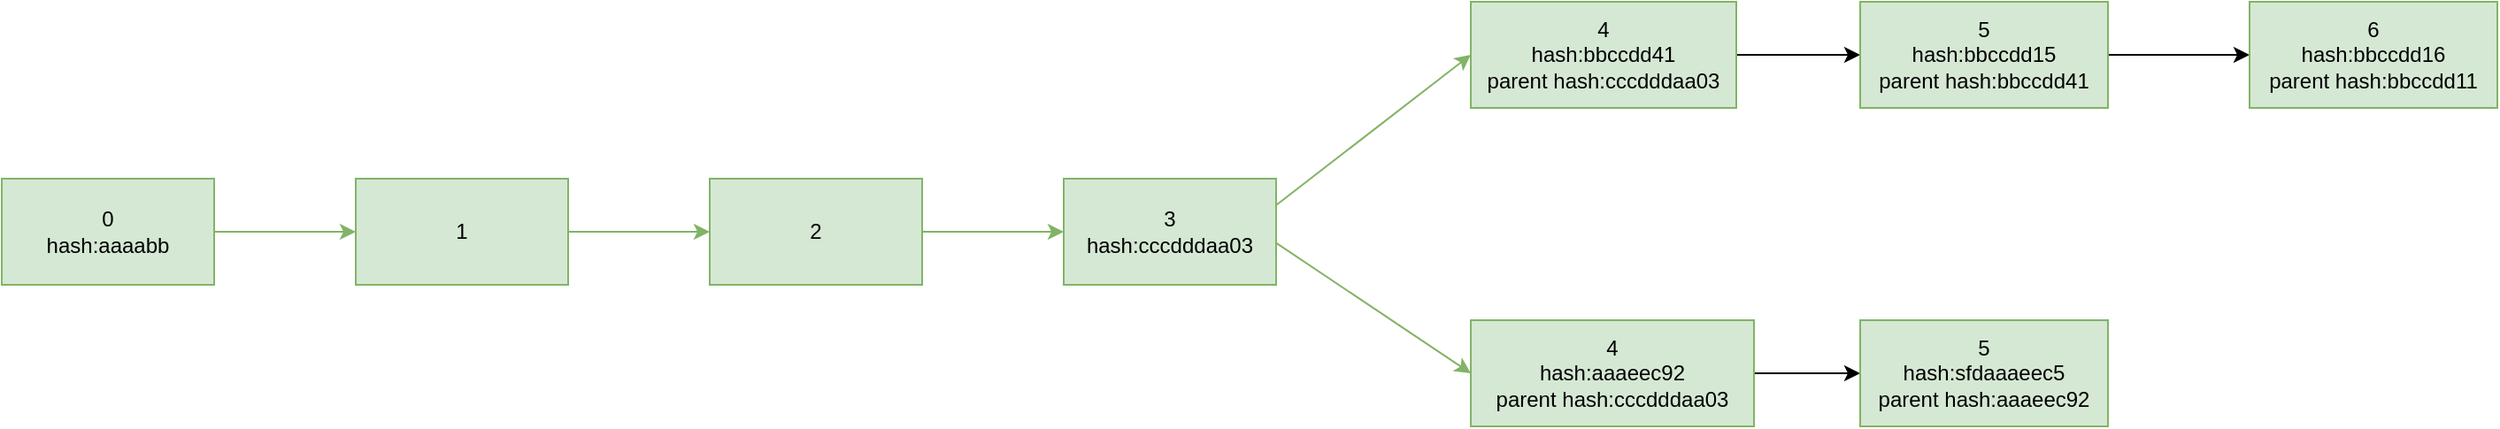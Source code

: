 <mxfile version="20.2.2" type="github">
  <diagram id="prtHgNgQTEPvFCAcTncT" name="Page-1">
    <mxGraphModel dx="823" dy="487" grid="1" gridSize="10" guides="1" tooltips="1" connect="1" arrows="1" fold="1" page="1" pageScale="1" pageWidth="827" pageHeight="1169" math="0" shadow="0">
      <root>
        <mxCell id="0" />
        <mxCell id="1" parent="0" />
        <mxCell id="kJdzf6EdsDRsMMQySTQ5-7" value="" style="edgeStyle=orthogonalEdgeStyle;rounded=0;orthogonalLoop=1;jettySize=auto;html=1;fillColor=#d5e8d4;strokeColor=#82b366;" edge="1" parent="1" source="kJdzf6EdsDRsMMQySTQ5-5" target="kJdzf6EdsDRsMMQySTQ5-6">
          <mxGeometry relative="1" as="geometry" />
        </mxCell>
        <mxCell id="kJdzf6EdsDRsMMQySTQ5-5" value="0&lt;br&gt;hash:aaaabb" style="rounded=0;whiteSpace=wrap;html=1;fillColor=#d5e8d4;strokeColor=#82b366;" vertex="1" parent="1">
          <mxGeometry x="230" y="150" width="120" height="60" as="geometry" />
        </mxCell>
        <mxCell id="kJdzf6EdsDRsMMQySTQ5-9" value="" style="edgeStyle=orthogonalEdgeStyle;rounded=0;orthogonalLoop=1;jettySize=auto;html=1;fillColor=#d5e8d4;strokeColor=#82b366;" edge="1" parent="1" source="kJdzf6EdsDRsMMQySTQ5-6" target="kJdzf6EdsDRsMMQySTQ5-8">
          <mxGeometry relative="1" as="geometry" />
        </mxCell>
        <mxCell id="kJdzf6EdsDRsMMQySTQ5-6" value="1" style="rounded=0;whiteSpace=wrap;html=1;fillColor=#d5e8d4;strokeColor=#82b366;" vertex="1" parent="1">
          <mxGeometry x="430" y="150" width="120" height="60" as="geometry" />
        </mxCell>
        <mxCell id="kJdzf6EdsDRsMMQySTQ5-11" value="" style="edgeStyle=orthogonalEdgeStyle;rounded=0;orthogonalLoop=1;jettySize=auto;html=1;fillColor=#d5e8d4;strokeColor=#82b366;" edge="1" parent="1" source="kJdzf6EdsDRsMMQySTQ5-8" target="kJdzf6EdsDRsMMQySTQ5-10">
          <mxGeometry relative="1" as="geometry" />
        </mxCell>
        <mxCell id="kJdzf6EdsDRsMMQySTQ5-8" value="2" style="rounded=0;whiteSpace=wrap;html=1;fillColor=#d5e8d4;strokeColor=#82b366;" vertex="1" parent="1">
          <mxGeometry x="630" y="150" width="120" height="60" as="geometry" />
        </mxCell>
        <mxCell id="kJdzf6EdsDRsMMQySTQ5-10" value="3&lt;br&gt;hash:cccdddaa03" style="rounded=0;whiteSpace=wrap;html=1;fillColor=#d5e8d4;strokeColor=#82b366;" vertex="1" parent="1">
          <mxGeometry x="830" y="150" width="120" height="60" as="geometry" />
        </mxCell>
        <mxCell id="kJdzf6EdsDRsMMQySTQ5-20" value="" style="edgeStyle=orthogonalEdgeStyle;rounded=0;orthogonalLoop=1;jettySize=auto;html=1;" edge="1" parent="1" source="kJdzf6EdsDRsMMQySTQ5-12" target="kJdzf6EdsDRsMMQySTQ5-19">
          <mxGeometry relative="1" as="geometry" />
        </mxCell>
        <mxCell id="kJdzf6EdsDRsMMQySTQ5-12" value="4&lt;br&gt;hash:bbccdd41&lt;br&gt;parent hash:cccdddaa03" style="rounded=0;whiteSpace=wrap;html=1;fillColor=#d5e8d4;strokeColor=#82b366;" vertex="1" parent="1">
          <mxGeometry x="1060" y="50" width="150" height="60" as="geometry" />
        </mxCell>
        <mxCell id="kJdzf6EdsDRsMMQySTQ5-16" value="" style="endArrow=classic;html=1;rounded=0;exitX=1;exitY=0.25;exitDx=0;exitDy=0;entryX=0;entryY=0.5;entryDx=0;entryDy=0;fillColor=#d5e8d4;strokeColor=#82b366;" edge="1" parent="1" source="kJdzf6EdsDRsMMQySTQ5-10" target="kJdzf6EdsDRsMMQySTQ5-12">
          <mxGeometry width="50" height="50" relative="1" as="geometry">
            <mxPoint x="970" y="120" as="sourcePoint" />
            <mxPoint x="1020" y="70" as="targetPoint" />
          </mxGeometry>
        </mxCell>
        <mxCell id="kJdzf6EdsDRsMMQySTQ5-22" value="" style="edgeStyle=orthogonalEdgeStyle;rounded=0;orthogonalLoop=1;jettySize=auto;html=1;" edge="1" parent="1" source="kJdzf6EdsDRsMMQySTQ5-17" target="kJdzf6EdsDRsMMQySTQ5-21">
          <mxGeometry relative="1" as="geometry" />
        </mxCell>
        <mxCell id="kJdzf6EdsDRsMMQySTQ5-17" value="4&lt;br&gt;hash:aaaeec92&lt;br&gt;parent hash:cccdddaa03" style="rounded=0;whiteSpace=wrap;html=1;fillColor=#d5e8d4;strokeColor=#82b366;" vertex="1" parent="1">
          <mxGeometry x="1060" y="230" width="160" height="60" as="geometry" />
        </mxCell>
        <mxCell id="kJdzf6EdsDRsMMQySTQ5-18" value="" style="endArrow=classic;html=1;rounded=0;exitX=0.997;exitY=0.601;exitDx=0;exitDy=0;entryX=0;entryY=0.5;entryDx=0;entryDy=0;exitPerimeter=0;fillColor=#d5e8d4;strokeColor=#82b366;" edge="1" parent="1" source="kJdzf6EdsDRsMMQySTQ5-10" target="kJdzf6EdsDRsMMQySTQ5-17">
          <mxGeometry width="50" height="50" relative="1" as="geometry">
            <mxPoint x="960" y="175" as="sourcePoint" />
            <mxPoint x="1030" y="80" as="targetPoint" />
          </mxGeometry>
        </mxCell>
        <mxCell id="kJdzf6EdsDRsMMQySTQ5-24" value="" style="edgeStyle=orthogonalEdgeStyle;rounded=0;orthogonalLoop=1;jettySize=auto;html=1;" edge="1" parent="1" source="kJdzf6EdsDRsMMQySTQ5-19" target="kJdzf6EdsDRsMMQySTQ5-23">
          <mxGeometry relative="1" as="geometry" />
        </mxCell>
        <mxCell id="kJdzf6EdsDRsMMQySTQ5-19" value="5&lt;br&gt;hash:bbccdd15&lt;br&gt;parent hash:bbccdd41" style="rounded=0;whiteSpace=wrap;html=1;fillColor=#d5e8d4;strokeColor=#82b366;" vertex="1" parent="1">
          <mxGeometry x="1280" y="50" width="140" height="60" as="geometry" />
        </mxCell>
        <mxCell id="kJdzf6EdsDRsMMQySTQ5-21" value="5&lt;br&gt;hash:sfdaaaeec5&lt;br&gt;parent hash:aaaeec92" style="rounded=0;whiteSpace=wrap;html=1;fillColor=#d5e8d4;strokeColor=#82b366;" vertex="1" parent="1">
          <mxGeometry x="1280" y="230" width="140" height="60" as="geometry" />
        </mxCell>
        <mxCell id="kJdzf6EdsDRsMMQySTQ5-23" value="6&lt;br&gt;hash:bbccdd16&lt;br&gt;parent hash:bbccdd11" style="rounded=0;whiteSpace=wrap;html=1;fillColor=#d5e8d4;strokeColor=#82b366;" vertex="1" parent="1">
          <mxGeometry x="1500" y="50" width="140" height="60" as="geometry" />
        </mxCell>
      </root>
    </mxGraphModel>
  </diagram>
</mxfile>
